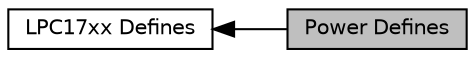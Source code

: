 digraph "Power Defines"
{
  edge [fontname="Helvetica",fontsize="10",labelfontname="Helvetica",labelfontsize="10"];
  node [fontname="Helvetica",fontsize="10",shape=record];
  rankdir=LR;
  Node0 [label="Power Defines",height=0.2,width=0.4,color="black", fillcolor="grey75", style="filled", fontcolor="black"];
  Node1 [label="LPC17xx Defines",height=0.2,width=0.4,color="black", fillcolor="white", style="filled",URL="$group__LPC17xx__defines.html",tooltip="Defined Constants and Types for the LPC17xx series. "];
  Node1->Node0 [shape=plaintext, dir="back", style="solid"];
}
